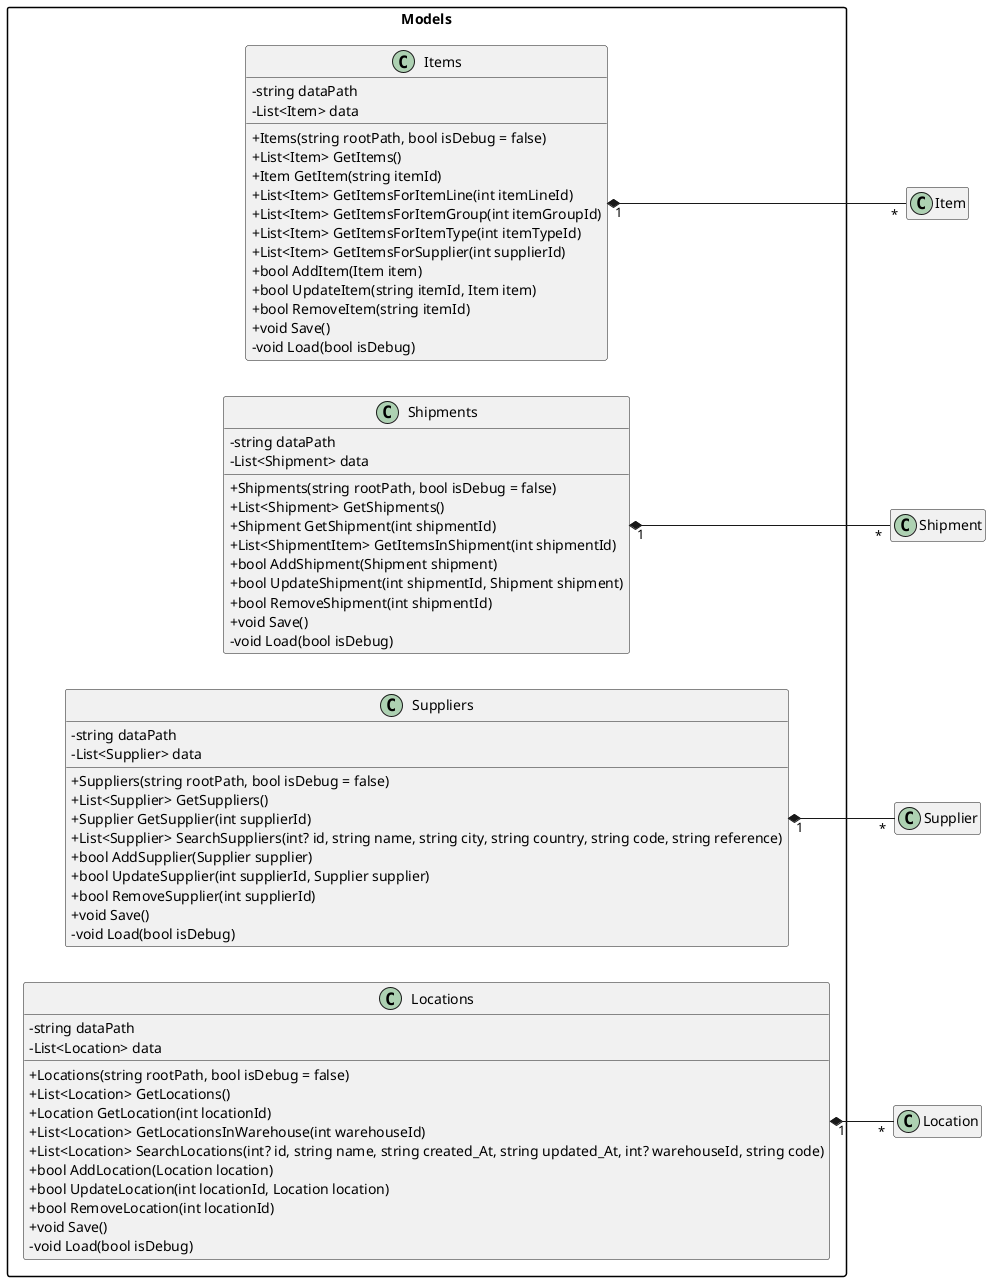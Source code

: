 @startuml

skinparam classAttributeIconSize 0
left to right direction
hide empty members
skinparam packageStyle rectangle

package "Models" {

  class Items {
    + Items(string rootPath, bool isDebug = false)
    + List<Item> GetItems()
    + Item GetItem(string itemId)
    + List<Item> GetItemsForItemLine(int itemLineId)
    + List<Item> GetItemsForItemGroup(int itemGroupId)
    + List<Item> GetItemsForItemType(int itemTypeId)
    + List<Item> GetItemsForSupplier(int supplierId)
    + bool AddItem(Item item)
    + bool UpdateItem(string itemId, Item item)
    + bool RemoveItem(string itemId)
    + void Save()
    - void Load(bool isDebug)
    - string dataPath
    - List<Item> data
  }

  class Shipments {
    + Shipments(string rootPath, bool isDebug = false)
    + List<Shipment> GetShipments()
    + Shipment GetShipment(int shipmentId)
    + List<ShipmentItem> GetItemsInShipment(int shipmentId)
    + bool AddShipment(Shipment shipment)
    + bool UpdateShipment(int shipmentId, Shipment shipment)
    + bool RemoveShipment(int shipmentId)
    + void Save()
    - void Load(bool isDebug)
    - string dataPath
    - List<Shipment> data
  }

  class Suppliers {
    + Suppliers(string rootPath, bool isDebug = false)
    + List<Supplier> GetSuppliers()
    + Supplier GetSupplier(int supplierId)
    + List<Supplier> SearchSuppliers(int? id, string name, string city, string country, string code, string reference)
    + bool AddSupplier(Supplier supplier)
    + bool UpdateSupplier(int supplierId, Supplier supplier)
    + bool RemoveSupplier(int supplierId)
    + void Save()
    - void Load(bool isDebug)
    - string dataPath
    - List<Supplier> data
  }

  class Locations {
    + Locations(string rootPath, bool isDebug = false)
    + List<Location> GetLocations()
    + Location GetLocation(int locationId)
    + List<Location> GetLocationsInWarehouse(int warehouseId)
    + List<Location> SearchLocations(int? id, string name, string created_At, string updated_At, int? warehouseId, string code)
    + bool AddLocation(Location location)
    + bool UpdateLocation(int locationId, Location location)
    + bool RemoveLocation(int locationId)
    + void Save()
    - void Load(bool isDebug)
    - string dataPath
    - List<Location> data
  }
}

Items "1" *-- "*" Item
Shipments "1" *-- "*" Shipment
Suppliers "1" *-- "*" Supplier
Locations "1" *-- "*" Location


@enduml
